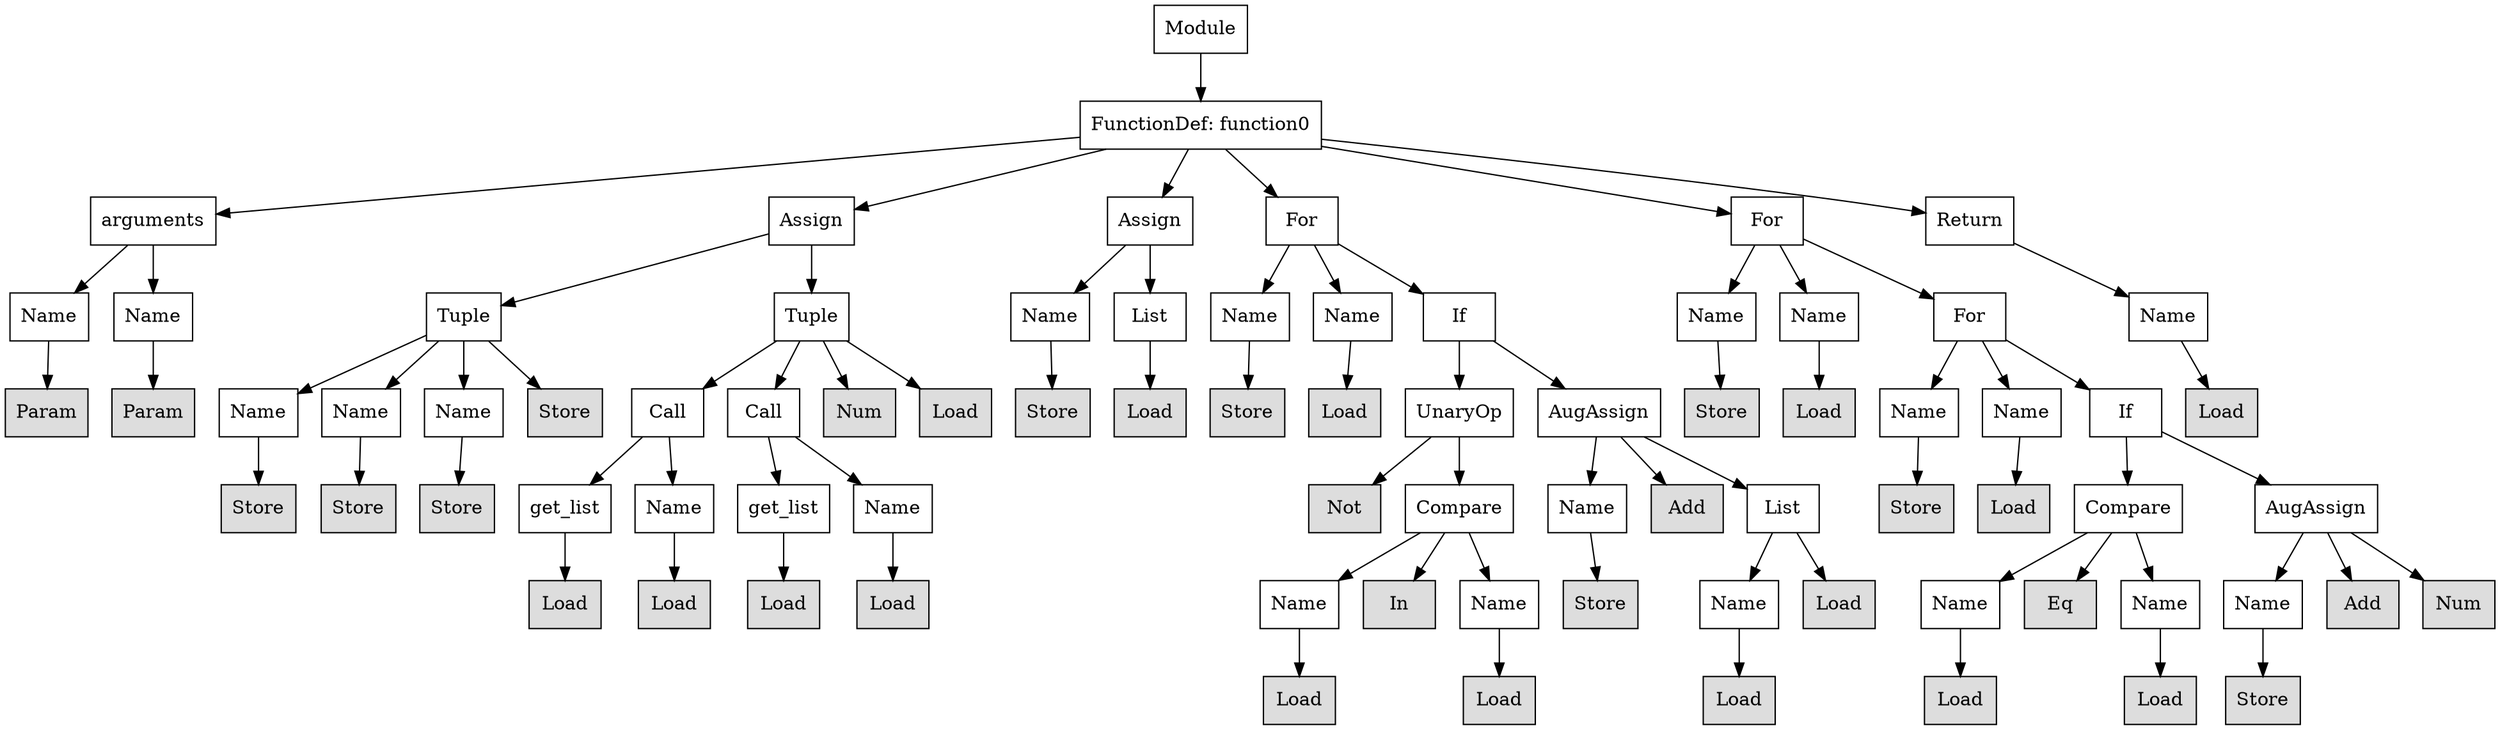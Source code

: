 digraph G {
n0 [shape=rect, label="Module"];
n1 [shape=rect, label="FunctionDef: function0"];
n2 [shape=rect, label="arguments"];
n3 [shape=rect, label="Assign"];
n4 [shape=rect, label="Assign"];
n5 [shape=rect, label="For"];
n6 [shape=rect, label="For"];
n7 [shape=rect, label="Return"];
n8 [shape=rect, label="Name"];
n9 [shape=rect, label="Name"];
n10 [shape=rect, label="Tuple"];
n11 [shape=rect, label="Tuple"];
n12 [shape=rect, label="Name"];
n13 [shape=rect, label="List"];
n14 [shape=rect, label="Name"];
n15 [shape=rect, label="Name"];
n16 [shape=rect, label="If"];
n17 [shape=rect, label="Name"];
n18 [shape=rect, label="Name"];
n19 [shape=rect, label="For"];
n20 [shape=rect, label="Name"];
n21 [shape=rect, label="Param" style="filled" fillcolor="#dddddd"];
n22 [shape=rect, label="Param" style="filled" fillcolor="#dddddd"];
n23 [shape=rect, label="Name"];
n24 [shape=rect, label="Name"];
n25 [shape=rect, label="Name"];
n26 [shape=rect, label="Store" style="filled" fillcolor="#dddddd"];
n27 [shape=rect, label="Call"];
n28 [shape=rect, label="Call"];
n29 [shape=rect, label="Num" style="filled" fillcolor="#dddddd"];
n30 [shape=rect, label="Load" style="filled" fillcolor="#dddddd"];
n31 [shape=rect, label="Store" style="filled" fillcolor="#dddddd"];
n32 [shape=rect, label="Load" style="filled" fillcolor="#dddddd"];
n33 [shape=rect, label="Store" style="filled" fillcolor="#dddddd"];
n34 [shape=rect, label="Load" style="filled" fillcolor="#dddddd"];
n35 [shape=rect, label="UnaryOp"];
n36 [shape=rect, label="AugAssign"];
n37 [shape=rect, label="Store" style="filled" fillcolor="#dddddd"];
n38 [shape=rect, label="Load" style="filled" fillcolor="#dddddd"];
n39 [shape=rect, label="Name"];
n40 [shape=rect, label="Name"];
n41 [shape=rect, label="If"];
n42 [shape=rect, label="Load" style="filled" fillcolor="#dddddd"];
n43 [shape=rect, label="Store" style="filled" fillcolor="#dddddd"];
n44 [shape=rect, label="Store" style="filled" fillcolor="#dddddd"];
n45 [shape=rect, label="Store" style="filled" fillcolor="#dddddd"];
n46 [shape=rect, label="get_list"];
n47 [shape=rect, label="Name"];
n48 [shape=rect, label="get_list"];
n49 [shape=rect, label="Name"];
n50 [shape=rect, label="Not" style="filled" fillcolor="#dddddd"];
n51 [shape=rect, label="Compare"];
n52 [shape=rect, label="Name"];
n53 [shape=rect, label="Add" style="filled" fillcolor="#dddddd"];
n54 [shape=rect, label="List"];
n55 [shape=rect, label="Store" style="filled" fillcolor="#dddddd"];
n56 [shape=rect, label="Load" style="filled" fillcolor="#dddddd"];
n57 [shape=rect, label="Compare"];
n58 [shape=rect, label="AugAssign"];
n59 [shape=rect, label="Load" style="filled" fillcolor="#dddddd"];
n60 [shape=rect, label="Load" style="filled" fillcolor="#dddddd"];
n61 [shape=rect, label="Load" style="filled" fillcolor="#dddddd"];
n62 [shape=rect, label="Load" style="filled" fillcolor="#dddddd"];
n63 [shape=rect, label="Name"];
n64 [shape=rect, label="In" style="filled" fillcolor="#dddddd"];
n65 [shape=rect, label="Name"];
n66 [shape=rect, label="Store" style="filled" fillcolor="#dddddd"];
n67 [shape=rect, label="Name"];
n68 [shape=rect, label="Load" style="filled" fillcolor="#dddddd"];
n69 [shape=rect, label="Name"];
n70 [shape=rect, label="Eq" style="filled" fillcolor="#dddddd"];
n71 [shape=rect, label="Name"];
n72 [shape=rect, label="Name"];
n73 [shape=rect, label="Add" style="filled" fillcolor="#dddddd"];
n74 [shape=rect, label="Num" style="filled" fillcolor="#dddddd"];
n75 [shape=rect, label="Load" style="filled" fillcolor="#dddddd"];
n76 [shape=rect, label="Load" style="filled" fillcolor="#dddddd"];
n77 [shape=rect, label="Load" style="filled" fillcolor="#dddddd"];
n78 [shape=rect, label="Load" style="filled" fillcolor="#dddddd"];
n79 [shape=rect, label="Load" style="filled" fillcolor="#dddddd"];
n80 [shape=rect, label="Store" style="filled" fillcolor="#dddddd"];
n0 -> n1;
n1 -> n2;
n1 -> n3;
n1 -> n4;
n1 -> n5;
n1 -> n6;
n1 -> n7;
n2 -> n8;
n2 -> n9;
n3 -> n10;
n3 -> n11;
n4 -> n12;
n4 -> n13;
n5 -> n14;
n5 -> n15;
n5 -> n16;
n6 -> n17;
n6 -> n18;
n6 -> n19;
n7 -> n20;
n8 -> n21;
n9 -> n22;
n10 -> n23;
n10 -> n24;
n10 -> n25;
n10 -> n26;
n11 -> n27;
n11 -> n28;
n11 -> n29;
n11 -> n30;
n12 -> n31;
n13 -> n32;
n14 -> n33;
n15 -> n34;
n16 -> n35;
n16 -> n36;
n17 -> n37;
n18 -> n38;
n19 -> n39;
n19 -> n40;
n19 -> n41;
n20 -> n42;
n23 -> n43;
n24 -> n44;
n25 -> n45;
n27 -> n46;
n27 -> n47;
n28 -> n48;
n28 -> n49;
n35 -> n50;
n35 -> n51;
n36 -> n52;
n36 -> n53;
n36 -> n54;
n39 -> n55;
n40 -> n56;
n41 -> n57;
n41 -> n58;
n46 -> n59;
n47 -> n60;
n48 -> n61;
n49 -> n62;
n51 -> n63;
n51 -> n64;
n51 -> n65;
n52 -> n66;
n54 -> n67;
n54 -> n68;
n57 -> n69;
n57 -> n70;
n57 -> n71;
n58 -> n72;
n58 -> n73;
n58 -> n74;
n63 -> n75;
n65 -> n76;
n67 -> n77;
n69 -> n78;
n71 -> n79;
n72 -> n80;
}
